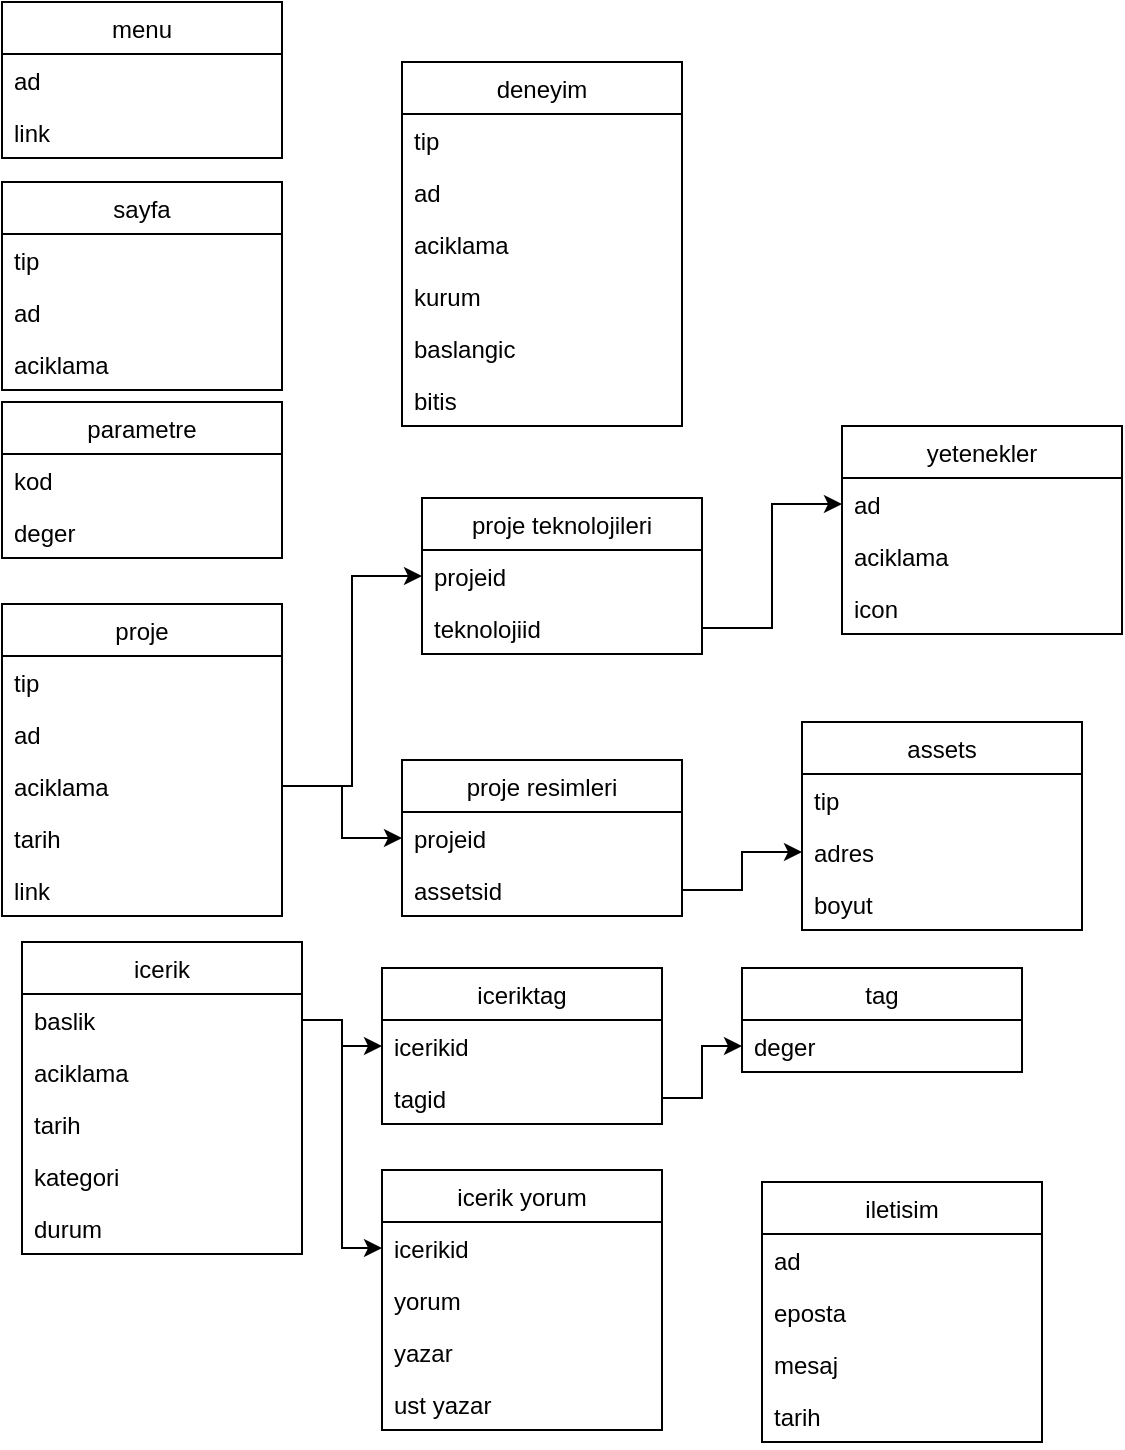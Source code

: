 <mxfile version="14.1.8" type="device"><diagram id="rgviUCW2xPOCx64sAUId" name="Sayfa -1"><mxGraphModel dx="1422" dy="832" grid="1" gridSize="10" guides="1" tooltips="1" connect="1" arrows="1" fold="1" page="1" pageScale="1" pageWidth="827" pageHeight="1169" math="0" shadow="0"><root><mxCell id="0"/><mxCell id="1" parent="0"/><mxCell id="Wi6SVAc9tGqCtfBoFZRn-5" value="menu" style="swimlane;fontStyle=0;childLayout=stackLayout;horizontal=1;startSize=26;fillColor=none;horizontalStack=0;resizeParent=1;resizeParentMax=0;resizeLast=0;collapsible=1;marginBottom=0;" vertex="1" parent="1"><mxGeometry x="90" y="80" width="140" height="78" as="geometry"/></mxCell><mxCell id="Wi6SVAc9tGqCtfBoFZRn-6" value="ad" style="text;strokeColor=none;fillColor=none;align=left;verticalAlign=top;spacingLeft=4;spacingRight=4;overflow=hidden;rotatable=0;points=[[0,0.5],[1,0.5]];portConstraint=eastwest;" vertex="1" parent="Wi6SVAc9tGqCtfBoFZRn-5"><mxGeometry y="26" width="140" height="26" as="geometry"/></mxCell><mxCell id="Wi6SVAc9tGqCtfBoFZRn-7" value="link" style="text;strokeColor=none;fillColor=none;align=left;verticalAlign=top;spacingLeft=4;spacingRight=4;overflow=hidden;rotatable=0;points=[[0,0.5],[1,0.5]];portConstraint=eastwest;" vertex="1" parent="Wi6SVAc9tGqCtfBoFZRn-5"><mxGeometry y="52" width="140" height="26" as="geometry"/></mxCell><mxCell id="Wi6SVAc9tGqCtfBoFZRn-9" value="sayfa" style="swimlane;fontStyle=0;childLayout=stackLayout;horizontal=1;startSize=26;fillColor=none;horizontalStack=0;resizeParent=1;resizeParentMax=0;resizeLast=0;collapsible=1;marginBottom=0;" vertex="1" parent="1"><mxGeometry x="90" y="170" width="140" height="104" as="geometry"/></mxCell><mxCell id="Wi6SVAc9tGqCtfBoFZRn-10" value="tip" style="text;strokeColor=none;fillColor=none;align=left;verticalAlign=top;spacingLeft=4;spacingRight=4;overflow=hidden;rotatable=0;points=[[0,0.5],[1,0.5]];portConstraint=eastwest;" vertex="1" parent="Wi6SVAc9tGqCtfBoFZRn-9"><mxGeometry y="26" width="140" height="26" as="geometry"/></mxCell><mxCell id="Wi6SVAc9tGqCtfBoFZRn-86" value="ad" style="text;strokeColor=none;fillColor=none;align=left;verticalAlign=top;spacingLeft=4;spacingRight=4;overflow=hidden;rotatable=0;points=[[0,0.5],[1,0.5]];portConstraint=eastwest;" vertex="1" parent="Wi6SVAc9tGqCtfBoFZRn-9"><mxGeometry y="52" width="140" height="26" as="geometry"/></mxCell><mxCell id="Wi6SVAc9tGqCtfBoFZRn-87" value="aciklama" style="text;strokeColor=none;fillColor=none;align=left;verticalAlign=top;spacingLeft=4;spacingRight=4;overflow=hidden;rotatable=0;points=[[0,0.5],[1,0.5]];portConstraint=eastwest;" vertex="1" parent="Wi6SVAc9tGqCtfBoFZRn-9"><mxGeometry y="78" width="140" height="26" as="geometry"/></mxCell><mxCell id="Wi6SVAc9tGqCtfBoFZRn-13" value="parametre" style="swimlane;fontStyle=0;childLayout=stackLayout;horizontal=1;startSize=26;fillColor=none;horizontalStack=0;resizeParent=1;resizeParentMax=0;resizeLast=0;collapsible=1;marginBottom=0;" vertex="1" parent="1"><mxGeometry x="90" y="280" width="140" height="78" as="geometry"/></mxCell><mxCell id="Wi6SVAc9tGqCtfBoFZRn-14" value="kod" style="text;strokeColor=none;fillColor=none;align=left;verticalAlign=top;spacingLeft=4;spacingRight=4;overflow=hidden;rotatable=0;points=[[0,0.5],[1,0.5]];portConstraint=eastwest;" vertex="1" parent="Wi6SVAc9tGqCtfBoFZRn-13"><mxGeometry y="26" width="140" height="26" as="geometry"/></mxCell><mxCell id="Wi6SVAc9tGqCtfBoFZRn-15" value="deger" style="text;strokeColor=none;fillColor=none;align=left;verticalAlign=top;spacingLeft=4;spacingRight=4;overflow=hidden;rotatable=0;points=[[0,0.5],[1,0.5]];portConstraint=eastwest;" vertex="1" parent="Wi6SVAc9tGqCtfBoFZRn-13"><mxGeometry y="52" width="140" height="26" as="geometry"/></mxCell><mxCell id="Wi6SVAc9tGqCtfBoFZRn-17" value="deneyim" style="swimlane;fontStyle=0;childLayout=stackLayout;horizontal=1;startSize=26;fillColor=none;horizontalStack=0;resizeParent=1;resizeParentMax=0;resizeLast=0;collapsible=1;marginBottom=0;" vertex="1" parent="1"><mxGeometry x="290" y="110" width="140" height="182" as="geometry"/></mxCell><mxCell id="Wi6SVAc9tGqCtfBoFZRn-18" value="tip" style="text;strokeColor=none;fillColor=none;align=left;verticalAlign=top;spacingLeft=4;spacingRight=4;overflow=hidden;rotatable=0;points=[[0,0.5],[1,0.5]];portConstraint=eastwest;" vertex="1" parent="Wi6SVAc9tGqCtfBoFZRn-17"><mxGeometry y="26" width="140" height="26" as="geometry"/></mxCell><mxCell id="Wi6SVAc9tGqCtfBoFZRn-19" value="ad" style="text;strokeColor=none;fillColor=none;align=left;verticalAlign=top;spacingLeft=4;spacingRight=4;overflow=hidden;rotatable=0;points=[[0,0.5],[1,0.5]];portConstraint=eastwest;" vertex="1" parent="Wi6SVAc9tGqCtfBoFZRn-17"><mxGeometry y="52" width="140" height="26" as="geometry"/></mxCell><mxCell id="Wi6SVAc9tGqCtfBoFZRn-20" value="aciklama" style="text;strokeColor=none;fillColor=none;align=left;verticalAlign=top;spacingLeft=4;spacingRight=4;overflow=hidden;rotatable=0;points=[[0,0.5],[1,0.5]];portConstraint=eastwest;" vertex="1" parent="Wi6SVAc9tGqCtfBoFZRn-17"><mxGeometry y="78" width="140" height="26" as="geometry"/></mxCell><mxCell id="Wi6SVAc9tGqCtfBoFZRn-21" value="kurum" style="text;strokeColor=none;fillColor=none;align=left;verticalAlign=top;spacingLeft=4;spacingRight=4;overflow=hidden;rotatable=0;points=[[0,0.5],[1,0.5]];portConstraint=eastwest;" vertex="1" parent="Wi6SVAc9tGqCtfBoFZRn-17"><mxGeometry y="104" width="140" height="26" as="geometry"/></mxCell><mxCell id="Wi6SVAc9tGqCtfBoFZRn-22" value="baslangic" style="text;strokeColor=none;fillColor=none;align=left;verticalAlign=top;spacingLeft=4;spacingRight=4;overflow=hidden;rotatable=0;points=[[0,0.5],[1,0.5]];portConstraint=eastwest;" vertex="1" parent="Wi6SVAc9tGqCtfBoFZRn-17"><mxGeometry y="130" width="140" height="26" as="geometry"/></mxCell><mxCell id="Wi6SVAc9tGqCtfBoFZRn-23" value="bitis" style="text;strokeColor=none;fillColor=none;align=left;verticalAlign=top;spacingLeft=4;spacingRight=4;overflow=hidden;rotatable=0;points=[[0,0.5],[1,0.5]];portConstraint=eastwest;" vertex="1" parent="Wi6SVAc9tGqCtfBoFZRn-17"><mxGeometry y="156" width="140" height="26" as="geometry"/></mxCell><mxCell id="Wi6SVAc9tGqCtfBoFZRn-24" value="yetenekler" style="swimlane;fontStyle=0;childLayout=stackLayout;horizontal=1;startSize=26;fillColor=none;horizontalStack=0;resizeParent=1;resizeParentMax=0;resizeLast=0;collapsible=1;marginBottom=0;" vertex="1" parent="1"><mxGeometry x="510" y="292" width="140" height="104" as="geometry"/></mxCell><mxCell id="Wi6SVAc9tGqCtfBoFZRn-25" value="ad" style="text;strokeColor=none;fillColor=none;align=left;verticalAlign=top;spacingLeft=4;spacingRight=4;overflow=hidden;rotatable=0;points=[[0,0.5],[1,0.5]];portConstraint=eastwest;" vertex="1" parent="Wi6SVAc9tGqCtfBoFZRn-24"><mxGeometry y="26" width="140" height="26" as="geometry"/></mxCell><mxCell id="Wi6SVAc9tGqCtfBoFZRn-26" value="aciklama" style="text;strokeColor=none;fillColor=none;align=left;verticalAlign=top;spacingLeft=4;spacingRight=4;overflow=hidden;rotatable=0;points=[[0,0.5],[1,0.5]];portConstraint=eastwest;" vertex="1" parent="Wi6SVAc9tGqCtfBoFZRn-24"><mxGeometry y="52" width="140" height="26" as="geometry"/></mxCell><mxCell id="Wi6SVAc9tGqCtfBoFZRn-27" value="icon" style="text;strokeColor=none;fillColor=none;align=left;verticalAlign=top;spacingLeft=4;spacingRight=4;overflow=hidden;rotatable=0;points=[[0,0.5],[1,0.5]];portConstraint=eastwest;" vertex="1" parent="Wi6SVAc9tGqCtfBoFZRn-24"><mxGeometry y="78" width="140" height="26" as="geometry"/></mxCell><mxCell id="Wi6SVAc9tGqCtfBoFZRn-33" value="proje" style="swimlane;fontStyle=0;childLayout=stackLayout;horizontal=1;startSize=26;fillColor=none;horizontalStack=0;resizeParent=1;resizeParentMax=0;resizeLast=0;collapsible=1;marginBottom=0;" vertex="1" parent="1"><mxGeometry x="90" y="381" width="140" height="156" as="geometry"/></mxCell><mxCell id="Wi6SVAc9tGqCtfBoFZRn-56" value="tip" style="text;strokeColor=none;fillColor=none;align=left;verticalAlign=top;spacingLeft=4;spacingRight=4;overflow=hidden;rotatable=0;points=[[0,0.5],[1,0.5]];portConstraint=eastwest;" vertex="1" parent="Wi6SVAc9tGqCtfBoFZRn-33"><mxGeometry y="26" width="140" height="26" as="geometry"/></mxCell><mxCell id="Wi6SVAc9tGqCtfBoFZRn-34" value="ad" style="text;strokeColor=none;fillColor=none;align=left;verticalAlign=top;spacingLeft=4;spacingRight=4;overflow=hidden;rotatable=0;points=[[0,0.5],[1,0.5]];portConstraint=eastwest;" vertex="1" parent="Wi6SVAc9tGqCtfBoFZRn-33"><mxGeometry y="52" width="140" height="26" as="geometry"/></mxCell><mxCell id="Wi6SVAc9tGqCtfBoFZRn-35" value="aciklama" style="text;strokeColor=none;fillColor=none;align=left;verticalAlign=top;spacingLeft=4;spacingRight=4;overflow=hidden;rotatable=0;points=[[0,0.5],[1,0.5]];portConstraint=eastwest;" vertex="1" parent="Wi6SVAc9tGqCtfBoFZRn-33"><mxGeometry y="78" width="140" height="26" as="geometry"/></mxCell><mxCell id="Wi6SVAc9tGqCtfBoFZRn-36" value="tarih" style="text;strokeColor=none;fillColor=none;align=left;verticalAlign=top;spacingLeft=4;spacingRight=4;overflow=hidden;rotatable=0;points=[[0,0.5],[1,0.5]];portConstraint=eastwest;" vertex="1" parent="Wi6SVAc9tGqCtfBoFZRn-33"><mxGeometry y="104" width="140" height="26" as="geometry"/></mxCell><mxCell id="Wi6SVAc9tGqCtfBoFZRn-37" value="link" style="text;strokeColor=none;fillColor=none;align=left;verticalAlign=top;spacingLeft=4;spacingRight=4;overflow=hidden;rotatable=0;points=[[0,0.5],[1,0.5]];portConstraint=eastwest;" vertex="1" parent="Wi6SVAc9tGqCtfBoFZRn-33"><mxGeometry y="130" width="140" height="26" as="geometry"/></mxCell><mxCell id="Wi6SVAc9tGqCtfBoFZRn-39" value="proje resimleri" style="swimlane;fontStyle=0;childLayout=stackLayout;horizontal=1;startSize=26;fillColor=none;horizontalStack=0;resizeParent=1;resizeParentMax=0;resizeLast=0;collapsible=1;marginBottom=0;" vertex="1" parent="1"><mxGeometry x="290" y="459" width="140" height="78" as="geometry"/></mxCell><mxCell id="Wi6SVAc9tGqCtfBoFZRn-40" value="projeid" style="text;strokeColor=none;fillColor=none;align=left;verticalAlign=top;spacingLeft=4;spacingRight=4;overflow=hidden;rotatable=0;points=[[0,0.5],[1,0.5]];portConstraint=eastwest;" vertex="1" parent="Wi6SVAc9tGqCtfBoFZRn-39"><mxGeometry y="26" width="140" height="26" as="geometry"/></mxCell><mxCell id="Wi6SVAc9tGqCtfBoFZRn-41" value="assetsid" style="text;strokeColor=none;fillColor=none;align=left;verticalAlign=top;spacingLeft=4;spacingRight=4;overflow=hidden;rotatable=0;points=[[0,0.5],[1,0.5]];portConstraint=eastwest;" vertex="1" parent="Wi6SVAc9tGqCtfBoFZRn-39"><mxGeometry y="52" width="140" height="26" as="geometry"/></mxCell><mxCell id="Wi6SVAc9tGqCtfBoFZRn-43" value="assets" style="swimlane;fontStyle=0;childLayout=stackLayout;horizontal=1;startSize=26;fillColor=none;horizontalStack=0;resizeParent=1;resizeParentMax=0;resizeLast=0;collapsible=1;marginBottom=0;" vertex="1" parent="1"><mxGeometry x="490" y="440" width="140" height="104" as="geometry"/></mxCell><mxCell id="Wi6SVAc9tGqCtfBoFZRn-44" value="tip" style="text;strokeColor=none;fillColor=none;align=left;verticalAlign=top;spacingLeft=4;spacingRight=4;overflow=hidden;rotatable=0;points=[[0,0.5],[1,0.5]];portConstraint=eastwest;" vertex="1" parent="Wi6SVAc9tGqCtfBoFZRn-43"><mxGeometry y="26" width="140" height="26" as="geometry"/></mxCell><mxCell id="Wi6SVAc9tGqCtfBoFZRn-45" value="adres" style="text;strokeColor=none;fillColor=none;align=left;verticalAlign=top;spacingLeft=4;spacingRight=4;overflow=hidden;rotatable=0;points=[[0,0.5],[1,0.5]];portConstraint=eastwest;" vertex="1" parent="Wi6SVAc9tGqCtfBoFZRn-43"><mxGeometry y="52" width="140" height="26" as="geometry"/></mxCell><mxCell id="Wi6SVAc9tGqCtfBoFZRn-88" value="boyut" style="text;strokeColor=none;fillColor=none;align=left;verticalAlign=top;spacingLeft=4;spacingRight=4;overflow=hidden;rotatable=0;points=[[0,0.5],[1,0.5]];portConstraint=eastwest;" vertex="1" parent="Wi6SVAc9tGqCtfBoFZRn-43"><mxGeometry y="78" width="140" height="26" as="geometry"/></mxCell><mxCell id="Wi6SVAc9tGqCtfBoFZRn-47" style="edgeStyle=orthogonalEdgeStyle;rounded=0;orthogonalLoop=1;jettySize=auto;html=1;exitX=1;exitY=0.5;exitDx=0;exitDy=0;entryX=0;entryY=0.5;entryDx=0;entryDy=0;" edge="1" parent="1" source="Wi6SVAc9tGqCtfBoFZRn-35" target="Wi6SVAc9tGqCtfBoFZRn-40"><mxGeometry relative="1" as="geometry"/></mxCell><mxCell id="Wi6SVAc9tGqCtfBoFZRn-48" style="edgeStyle=orthogonalEdgeStyle;rounded=0;orthogonalLoop=1;jettySize=auto;html=1;exitX=1;exitY=0.5;exitDx=0;exitDy=0;entryX=0;entryY=0.5;entryDx=0;entryDy=0;" edge="1" parent="1" source="Wi6SVAc9tGqCtfBoFZRn-41" target="Wi6SVAc9tGqCtfBoFZRn-45"><mxGeometry relative="1" as="geometry"/></mxCell><mxCell id="Wi6SVAc9tGqCtfBoFZRn-49" value="proje teknolojileri" style="swimlane;fontStyle=0;childLayout=stackLayout;horizontal=1;startSize=26;fillColor=none;horizontalStack=0;resizeParent=1;resizeParentMax=0;resizeLast=0;collapsible=1;marginBottom=0;" vertex="1" parent="1"><mxGeometry x="300" y="328" width="140" height="78" as="geometry"/></mxCell><mxCell id="Wi6SVAc9tGqCtfBoFZRn-50" value="projeid" style="text;strokeColor=none;fillColor=none;align=left;verticalAlign=top;spacingLeft=4;spacingRight=4;overflow=hidden;rotatable=0;points=[[0,0.5],[1,0.5]];portConstraint=eastwest;" vertex="1" parent="Wi6SVAc9tGqCtfBoFZRn-49"><mxGeometry y="26" width="140" height="26" as="geometry"/></mxCell><mxCell id="Wi6SVAc9tGqCtfBoFZRn-51" value="teknolojiid" style="text;strokeColor=none;fillColor=none;align=left;verticalAlign=top;spacingLeft=4;spacingRight=4;overflow=hidden;rotatable=0;points=[[0,0.5],[1,0.5]];portConstraint=eastwest;" vertex="1" parent="Wi6SVAc9tGqCtfBoFZRn-49"><mxGeometry y="52" width="140" height="26" as="geometry"/></mxCell><mxCell id="Wi6SVAc9tGqCtfBoFZRn-53" style="edgeStyle=orthogonalEdgeStyle;rounded=0;orthogonalLoop=1;jettySize=auto;html=1;exitX=1;exitY=0.5;exitDx=0;exitDy=0;" edge="1" parent="1" source="Wi6SVAc9tGqCtfBoFZRn-35" target="Wi6SVAc9tGqCtfBoFZRn-50"><mxGeometry relative="1" as="geometry"/></mxCell><mxCell id="Wi6SVAc9tGqCtfBoFZRn-54" style="edgeStyle=orthogonalEdgeStyle;rounded=0;orthogonalLoop=1;jettySize=auto;html=1;exitX=1;exitY=0.5;exitDx=0;exitDy=0;entryX=0;entryY=0.5;entryDx=0;entryDy=0;" edge="1" parent="1" source="Wi6SVAc9tGqCtfBoFZRn-51" target="Wi6SVAc9tGqCtfBoFZRn-25"><mxGeometry relative="1" as="geometry"><mxPoint x="510" y="319" as="targetPoint"/></mxGeometry></mxCell><mxCell id="Wi6SVAc9tGqCtfBoFZRn-57" value="icerik" style="swimlane;fontStyle=0;childLayout=stackLayout;horizontal=1;startSize=26;fillColor=none;horizontalStack=0;resizeParent=1;resizeParentMax=0;resizeLast=0;collapsible=1;marginBottom=0;" vertex="1" parent="1"><mxGeometry x="100" y="550" width="140" height="156" as="geometry"/></mxCell><mxCell id="Wi6SVAc9tGqCtfBoFZRn-58" value="baslik" style="text;strokeColor=none;fillColor=none;align=left;verticalAlign=top;spacingLeft=4;spacingRight=4;overflow=hidden;rotatable=0;points=[[0,0.5],[1,0.5]];portConstraint=eastwest;" vertex="1" parent="Wi6SVAc9tGqCtfBoFZRn-57"><mxGeometry y="26" width="140" height="26" as="geometry"/></mxCell><mxCell id="Wi6SVAc9tGqCtfBoFZRn-59" value="aciklama" style="text;strokeColor=none;fillColor=none;align=left;verticalAlign=top;spacingLeft=4;spacingRight=4;overflow=hidden;rotatable=0;points=[[0,0.5],[1,0.5]];portConstraint=eastwest;" vertex="1" parent="Wi6SVAc9tGqCtfBoFZRn-57"><mxGeometry y="52" width="140" height="26" as="geometry"/></mxCell><mxCell id="Wi6SVAc9tGqCtfBoFZRn-60" value="tarih" style="text;strokeColor=none;fillColor=none;align=left;verticalAlign=top;spacingLeft=4;spacingRight=4;overflow=hidden;rotatable=0;points=[[0,0.5],[1,0.5]];portConstraint=eastwest;" vertex="1" parent="Wi6SVAc9tGqCtfBoFZRn-57"><mxGeometry y="78" width="140" height="26" as="geometry"/></mxCell><mxCell id="Wi6SVAc9tGqCtfBoFZRn-61" value="kategori" style="text;strokeColor=none;fillColor=none;align=left;verticalAlign=top;spacingLeft=4;spacingRight=4;overflow=hidden;rotatable=0;points=[[0,0.5],[1,0.5]];portConstraint=eastwest;" vertex="1" parent="Wi6SVAc9tGqCtfBoFZRn-57"><mxGeometry y="104" width="140" height="26" as="geometry"/></mxCell><mxCell id="Wi6SVAc9tGqCtfBoFZRn-73" value="durum" style="text;strokeColor=none;fillColor=none;align=left;verticalAlign=top;spacingLeft=4;spacingRight=4;overflow=hidden;rotatable=0;points=[[0,0.5],[1,0.5]];portConstraint=eastwest;" vertex="1" parent="Wi6SVAc9tGqCtfBoFZRn-57"><mxGeometry y="130" width="140" height="26" as="geometry"/></mxCell><mxCell id="Wi6SVAc9tGqCtfBoFZRn-62" value="tag" style="swimlane;fontStyle=0;childLayout=stackLayout;horizontal=1;startSize=26;fillColor=none;horizontalStack=0;resizeParent=1;resizeParentMax=0;resizeLast=0;collapsible=1;marginBottom=0;" vertex="1" parent="1"><mxGeometry x="460" y="563" width="140" height="52" as="geometry"/></mxCell><mxCell id="Wi6SVAc9tGqCtfBoFZRn-63" value="deger" style="text;strokeColor=none;fillColor=none;align=left;verticalAlign=top;spacingLeft=4;spacingRight=4;overflow=hidden;rotatable=0;points=[[0,0.5],[1,0.5]];portConstraint=eastwest;" vertex="1" parent="Wi6SVAc9tGqCtfBoFZRn-62"><mxGeometry y="26" width="140" height="26" as="geometry"/></mxCell><mxCell id="Wi6SVAc9tGqCtfBoFZRn-66" value="iceriktag" style="swimlane;fontStyle=0;childLayout=stackLayout;horizontal=1;startSize=26;fillColor=none;horizontalStack=0;resizeParent=1;resizeParentMax=0;resizeLast=0;collapsible=1;marginBottom=0;" vertex="1" parent="1"><mxGeometry x="280" y="563" width="140" height="78" as="geometry"/></mxCell><mxCell id="Wi6SVAc9tGqCtfBoFZRn-67" value="icerikid" style="text;strokeColor=none;fillColor=none;align=left;verticalAlign=top;spacingLeft=4;spacingRight=4;overflow=hidden;rotatable=0;points=[[0,0.5],[1,0.5]];portConstraint=eastwest;" vertex="1" parent="Wi6SVAc9tGqCtfBoFZRn-66"><mxGeometry y="26" width="140" height="26" as="geometry"/></mxCell><mxCell id="Wi6SVAc9tGqCtfBoFZRn-68" value="tagid" style="text;strokeColor=none;fillColor=none;align=left;verticalAlign=top;spacingLeft=4;spacingRight=4;overflow=hidden;rotatable=0;points=[[0,0.5],[1,0.5]];portConstraint=eastwest;" vertex="1" parent="Wi6SVAc9tGqCtfBoFZRn-66"><mxGeometry y="52" width="140" height="26" as="geometry"/></mxCell><mxCell id="Wi6SVAc9tGqCtfBoFZRn-70" style="edgeStyle=orthogonalEdgeStyle;rounded=0;orthogonalLoop=1;jettySize=auto;html=1;exitX=1;exitY=0.5;exitDx=0;exitDy=0;" edge="1" parent="1" source="Wi6SVAc9tGqCtfBoFZRn-58" target="Wi6SVAc9tGqCtfBoFZRn-67"><mxGeometry relative="1" as="geometry"/></mxCell><mxCell id="Wi6SVAc9tGqCtfBoFZRn-71" style="edgeStyle=orthogonalEdgeStyle;rounded=0;orthogonalLoop=1;jettySize=auto;html=1;exitX=1;exitY=0.5;exitDx=0;exitDy=0;entryX=0;entryY=0.5;entryDx=0;entryDy=0;" edge="1" parent="1" source="Wi6SVAc9tGqCtfBoFZRn-68" target="Wi6SVAc9tGqCtfBoFZRn-63"><mxGeometry relative="1" as="geometry"/></mxCell><mxCell id="Wi6SVAc9tGqCtfBoFZRn-74" value="icerik yorum" style="swimlane;fontStyle=0;childLayout=stackLayout;horizontal=1;startSize=26;fillColor=none;horizontalStack=0;resizeParent=1;resizeParentMax=0;resizeLast=0;collapsible=1;marginBottom=0;" vertex="1" parent="1"><mxGeometry x="280" y="664" width="140" height="130" as="geometry"/></mxCell><mxCell id="Wi6SVAc9tGqCtfBoFZRn-75" value="icerikid" style="text;strokeColor=none;fillColor=none;align=left;verticalAlign=top;spacingLeft=4;spacingRight=4;overflow=hidden;rotatable=0;points=[[0,0.5],[1,0.5]];portConstraint=eastwest;" vertex="1" parent="Wi6SVAc9tGqCtfBoFZRn-74"><mxGeometry y="26" width="140" height="26" as="geometry"/></mxCell><mxCell id="Wi6SVAc9tGqCtfBoFZRn-76" value="yorum" style="text;strokeColor=none;fillColor=none;align=left;verticalAlign=top;spacingLeft=4;spacingRight=4;overflow=hidden;rotatable=0;points=[[0,0.5],[1,0.5]];portConstraint=eastwest;" vertex="1" parent="Wi6SVAc9tGqCtfBoFZRn-74"><mxGeometry y="52" width="140" height="26" as="geometry"/></mxCell><mxCell id="Wi6SVAc9tGqCtfBoFZRn-77" value="yazar" style="text;strokeColor=none;fillColor=none;align=left;verticalAlign=top;spacingLeft=4;spacingRight=4;overflow=hidden;rotatable=0;points=[[0,0.5],[1,0.5]];portConstraint=eastwest;" vertex="1" parent="Wi6SVAc9tGqCtfBoFZRn-74"><mxGeometry y="78" width="140" height="26" as="geometry"/></mxCell><mxCell id="Wi6SVAc9tGqCtfBoFZRn-79" value="ust yazar" style="text;strokeColor=none;fillColor=none;align=left;verticalAlign=top;spacingLeft=4;spacingRight=4;overflow=hidden;rotatable=0;points=[[0,0.5],[1,0.5]];portConstraint=eastwest;" vertex="1" parent="Wi6SVAc9tGqCtfBoFZRn-74"><mxGeometry y="104" width="140" height="26" as="geometry"/></mxCell><mxCell id="Wi6SVAc9tGqCtfBoFZRn-78" style="edgeStyle=orthogonalEdgeStyle;rounded=0;orthogonalLoop=1;jettySize=auto;html=1;exitX=1;exitY=0.5;exitDx=0;exitDy=0;entryX=0;entryY=0.5;entryDx=0;entryDy=0;" edge="1" parent="1" source="Wi6SVAc9tGqCtfBoFZRn-58" target="Wi6SVAc9tGqCtfBoFZRn-75"><mxGeometry relative="1" as="geometry"/></mxCell><mxCell id="Wi6SVAc9tGqCtfBoFZRn-80" value="iletisim" style="swimlane;fontStyle=0;childLayout=stackLayout;horizontal=1;startSize=26;fillColor=none;horizontalStack=0;resizeParent=1;resizeParentMax=0;resizeLast=0;collapsible=1;marginBottom=0;" vertex="1" parent="1"><mxGeometry x="470" y="670" width="140" height="130" as="geometry"/></mxCell><mxCell id="Wi6SVAc9tGqCtfBoFZRn-81" value="ad" style="text;strokeColor=none;fillColor=none;align=left;verticalAlign=top;spacingLeft=4;spacingRight=4;overflow=hidden;rotatable=0;points=[[0,0.5],[1,0.5]];portConstraint=eastwest;" vertex="1" parent="Wi6SVAc9tGqCtfBoFZRn-80"><mxGeometry y="26" width="140" height="26" as="geometry"/></mxCell><mxCell id="Wi6SVAc9tGqCtfBoFZRn-82" value="eposta" style="text;strokeColor=none;fillColor=none;align=left;verticalAlign=top;spacingLeft=4;spacingRight=4;overflow=hidden;rotatable=0;points=[[0,0.5],[1,0.5]];portConstraint=eastwest;" vertex="1" parent="Wi6SVAc9tGqCtfBoFZRn-80"><mxGeometry y="52" width="140" height="26" as="geometry"/></mxCell><mxCell id="Wi6SVAc9tGqCtfBoFZRn-83" value="mesaj" style="text;strokeColor=none;fillColor=none;align=left;verticalAlign=top;spacingLeft=4;spacingRight=4;overflow=hidden;rotatable=0;points=[[0,0.5],[1,0.5]];portConstraint=eastwest;" vertex="1" parent="Wi6SVAc9tGqCtfBoFZRn-80"><mxGeometry y="78" width="140" height="26" as="geometry"/></mxCell><mxCell id="Wi6SVAc9tGqCtfBoFZRn-84" value="tarih" style="text;strokeColor=none;fillColor=none;align=left;verticalAlign=top;spacingLeft=4;spacingRight=4;overflow=hidden;rotatable=0;points=[[0,0.5],[1,0.5]];portConstraint=eastwest;" vertex="1" parent="Wi6SVAc9tGqCtfBoFZRn-80"><mxGeometry y="104" width="140" height="26" as="geometry"/></mxCell></root></mxGraphModel></diagram></mxfile>